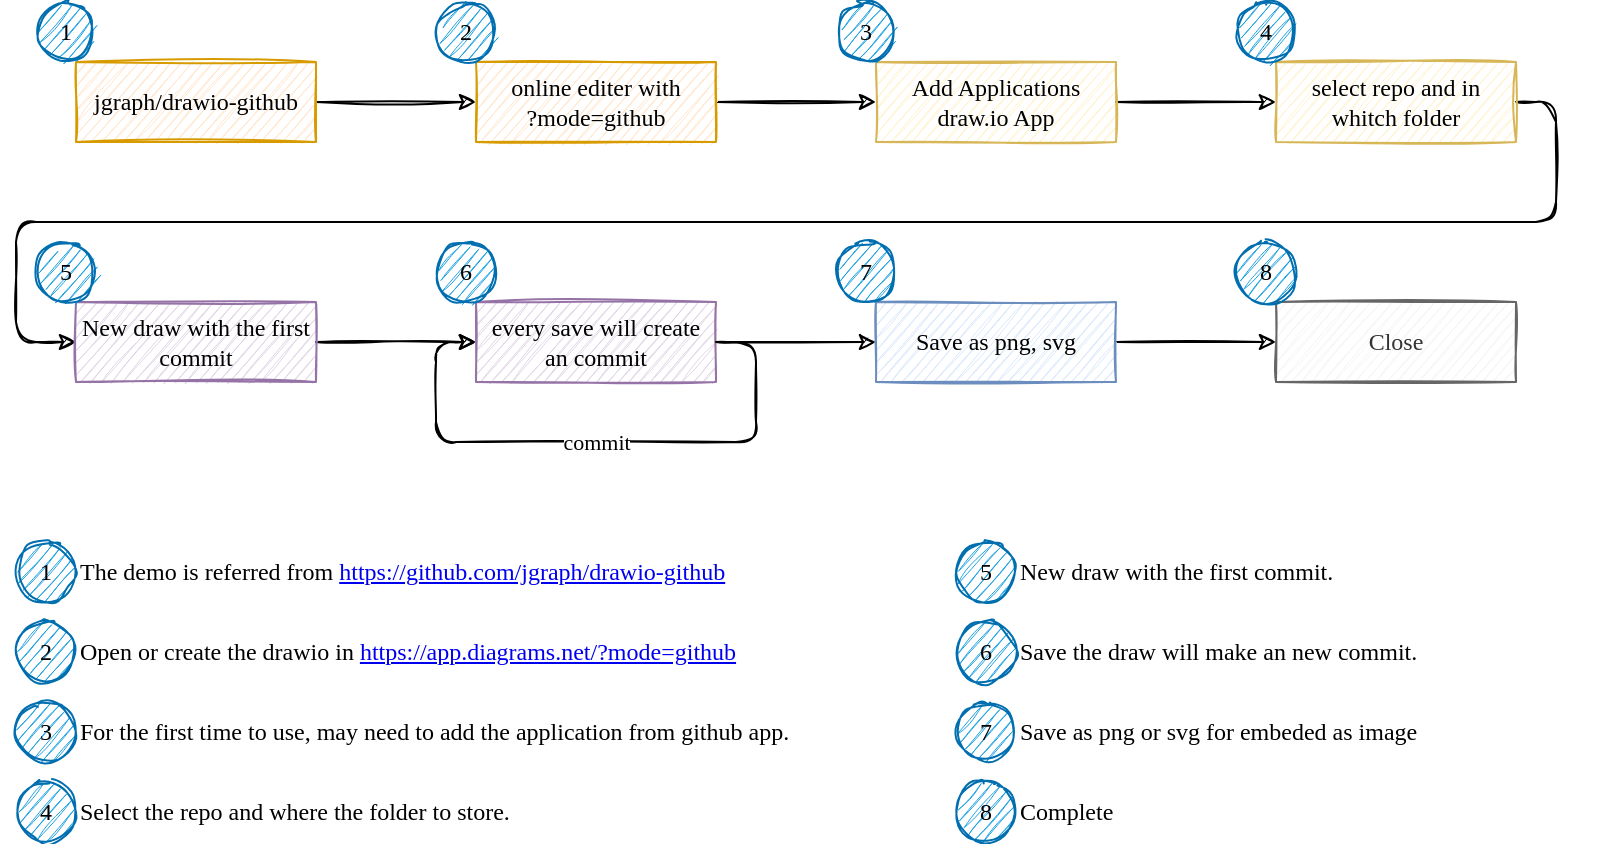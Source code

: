 <mxfile version="17.4.4" type="github">
  <diagram id="R-IjnhNuVru9fgC9JOxa" name="Page-1">
    <mxGraphModel dx="1061" dy="728" grid="1" gridSize="10" guides="1" tooltips="1" connect="1" arrows="1" fold="1" page="1" pageScale="1" pageWidth="827" pageHeight="1169" math="0" shadow="0">
      <root>
        <mxCell id="0" />
        <mxCell id="1" parent="0" />
        <mxCell id="BeBIerChKtcQzGGhishX-3" value="" style="edgeStyle=orthogonalEdgeStyle;orthogonalLoop=1;jettySize=auto;html=1;fontFamily=粉圓體;fontSource=https%3A%2F%2Fgithub.com%2Fjustfont%2Fopen-huninn-font%2Fraw%2Fmaster%2Ffont%2Fjf-openhuninn-1.1.ttf;rounded=1;sketch=1;" parent="1" source="BeBIerChKtcQzGGhishX-1" target="BeBIerChKtcQzGGhishX-2" edge="1">
          <mxGeometry relative="1" as="geometry" />
        </mxCell>
        <UserObject label="jgraph/drawio-github" link="https://github.com/jgraph/drawio-github" id="BeBIerChKtcQzGGhishX-1">
          <mxCell style="rounded=0;whiteSpace=wrap;html=1;fontFamily=粉圓體;fontSource=https%3A%2F%2Fgithub.com%2Fjustfont%2Fopen-huninn-font%2Fraw%2Fmaster%2Ffont%2Fjf-openhuninn-1.1.ttf;fillColor=#ffe6cc;strokeColor=#d79b00;sketch=1;" parent="1" vertex="1">
            <mxGeometry x="40" y="40" width="120" height="40" as="geometry" />
          </mxCell>
        </UserObject>
        <mxCell id="BeBIerChKtcQzGGhishX-5" value="" style="edgeStyle=orthogonalEdgeStyle;orthogonalLoop=1;jettySize=auto;html=1;fontFamily=粉圓體;fontSource=https%3A%2F%2Fgithub.com%2Fjustfont%2Fopen-huninn-font%2Fraw%2Fmaster%2Ffont%2Fjf-openhuninn-1.1.ttf;rounded=1;sketch=1;" parent="1" source="BeBIerChKtcQzGGhishX-2" target="BeBIerChKtcQzGGhishX-4" edge="1">
          <mxGeometry relative="1" as="geometry" />
        </mxCell>
        <UserObject label="online editer with&lt;br&gt;?mode=github" link="https://app.diagrams.net/?mode=github" id="BeBIerChKtcQzGGhishX-2">
          <mxCell style="rounded=0;whiteSpace=wrap;html=1;fontFamily=粉圓體;fontSource=https%3A%2F%2Fgithub.com%2Fjustfont%2Fopen-huninn-font%2Fraw%2Fmaster%2Ffont%2Fjf-openhuninn-1.1.ttf;fillColor=#ffe6cc;strokeColor=#d79b00;sketch=1;" parent="1" vertex="1">
            <mxGeometry x="240" y="40" width="120" height="40" as="geometry" />
          </mxCell>
        </UserObject>
        <mxCell id="1pa4mlFPbAqnV3mgH6T4-25" style="edgeStyle=orthogonalEdgeStyle;rounded=0;sketch=1;orthogonalLoop=1;jettySize=auto;html=1;exitX=1;exitY=0.5;exitDx=0;exitDy=0;entryX=0;entryY=0.5;entryDx=0;entryDy=0;fontFamily=粉圓體;fontSource=https%3A%2F%2Fgithub.com%2Fjustfont%2Fopen-huninn-font%2Fraw%2Fmaster%2Ffont%2Fjf-openhuninn-1.1.ttf;fontColor=#000000;" edge="1" parent="1" source="BeBIerChKtcQzGGhishX-4" target="BeBIerChKtcQzGGhishX-6">
          <mxGeometry relative="1" as="geometry" />
        </mxCell>
        <UserObject label="Add Applications&lt;br&gt;draw.io App" link="https://github.com/settings/installations" id="BeBIerChKtcQzGGhishX-4">
          <mxCell style="rounded=0;whiteSpace=wrap;html=1;fontFamily=粉圓體;fontSource=https%3A%2F%2Fgithub.com%2Fjustfont%2Fopen-huninn-font%2Fraw%2Fmaster%2Ffont%2Fjf-openhuninn-1.1.ttf;fillColor=#fff2cc;strokeColor=#d6b656;sketch=1;" parent="1" vertex="1">
            <mxGeometry x="440" y="40" width="120" height="40" as="geometry" />
          </mxCell>
        </UserObject>
        <mxCell id="1pa4mlFPbAqnV3mgH6T4-30" style="edgeStyle=orthogonalEdgeStyle;rounded=1;sketch=1;orthogonalLoop=1;jettySize=auto;html=1;exitX=1;exitY=0.5;exitDx=0;exitDy=0;entryX=0;entryY=0.5;entryDx=0;entryDy=0;fontFamily=粉圓體;fontSource=https%3A%2F%2Fgithub.com%2Fjustfont%2Fopen-huninn-font%2Fraw%2Fmaster%2Ffont%2Fjf-openhuninn-1.1.ttf;fontColor=#000000;" edge="1" parent="1" source="BeBIerChKtcQzGGhishX-6" target="BeBIerChKtcQzGGhishX-8">
          <mxGeometry relative="1" as="geometry">
            <Array as="points">
              <mxPoint x="780" y="60" />
              <mxPoint x="780" y="120" />
              <mxPoint x="10" y="120" />
              <mxPoint x="10" y="180" />
            </Array>
          </mxGeometry>
        </mxCell>
        <UserObject label="select repo and in whitch folder" id="BeBIerChKtcQzGGhishX-6">
          <mxCell style="rounded=0;whiteSpace=wrap;html=1;fontFamily=粉圓體;fontSource=https%3A%2F%2Fgithub.com%2Fjustfont%2Fopen-huninn-font%2Fraw%2Fmaster%2Ffont%2Fjf-openhuninn-1.1.ttf;fillColor=#fff2cc;strokeColor=#d6b656;sketch=1;" parent="1" vertex="1">
            <mxGeometry x="640" y="40" width="120" height="40" as="geometry" />
          </mxCell>
        </UserObject>
        <mxCell id="BeBIerChKtcQzGGhishX-11" value="" style="edgeStyle=orthogonalEdgeStyle;rounded=1;orthogonalLoop=1;jettySize=auto;html=1;fontFamily=粉圓體;fontSource=https%3A%2F%2Fgithub.com%2Fjustfont%2Fopen-huninn-font%2Fraw%2Fmaster%2Ffont%2Fjf-openhuninn-1.1.ttf;sketch=1;" parent="1" source="BeBIerChKtcQzGGhishX-8" target="BeBIerChKtcQzGGhishX-10" edge="1">
          <mxGeometry relative="1" as="geometry" />
        </mxCell>
        <UserObject label="New draw with the first commit" id="BeBIerChKtcQzGGhishX-8">
          <mxCell style="rounded=0;whiteSpace=wrap;html=1;fontFamily=粉圓體;fontSource=https%3A%2F%2Fgithub.com%2Fjustfont%2Fopen-huninn-font%2Fraw%2Fmaster%2Ffont%2Fjf-openhuninn-1.1.ttf;fillColor=#e1d5e7;strokeColor=#9673a6;sketch=1;" parent="1" vertex="1">
            <mxGeometry x="40" y="160" width="120" height="40" as="geometry" />
          </mxCell>
        </UserObject>
        <mxCell id="1pa4mlFPbAqnV3mgH6T4-28" style="edgeStyle=orthogonalEdgeStyle;rounded=1;sketch=1;orthogonalLoop=1;jettySize=auto;html=1;exitX=1;exitY=0.5;exitDx=0;exitDy=0;entryX=0;entryY=0.5;entryDx=0;entryDy=0;fontFamily=粉圓體;fontSource=https%3A%2F%2Fgithub.com%2Fjustfont%2Fopen-huninn-font%2Fraw%2Fmaster%2Ffont%2Fjf-openhuninn-1.1.ttf;fontColor=#000000;" edge="1" parent="1" source="BeBIerChKtcQzGGhishX-10" target="1pa4mlFPbAqnV3mgH6T4-27">
          <mxGeometry relative="1" as="geometry" />
        </mxCell>
        <UserObject label="every save will create an commit" id="BeBIerChKtcQzGGhishX-10">
          <mxCell style="rounded=0;whiteSpace=wrap;html=1;fontFamily=粉圓體;fontSource=https%3A%2F%2Fgithub.com%2Fjustfont%2Fopen-huninn-font%2Fraw%2Fmaster%2Ffont%2Fjf-openhuninn-1.1.ttf;fillColor=#e1d5e7;strokeColor=#9673a6;sketch=1;" parent="1" vertex="1">
            <mxGeometry x="240" y="160" width="120" height="40" as="geometry" />
          </mxCell>
        </UserObject>
        <mxCell id="BeBIerChKtcQzGGhishX-12" style="edgeStyle=orthogonalEdgeStyle;rounded=1;orthogonalLoop=1;jettySize=auto;html=1;exitX=1;exitY=0.5;exitDx=0;exitDy=0;entryX=0;entryY=0.5;entryDx=0;entryDy=0;fontFamily=粉圓體;fontSource=https%3A%2F%2Fgithub.com%2Fjustfont%2Fopen-huninn-font%2Fraw%2Fmaster%2Ffont%2Fjf-openhuninn-1.1.ttf;sketch=1;" parent="1" source="BeBIerChKtcQzGGhishX-10" target="BeBIerChKtcQzGGhishX-10" edge="1">
          <mxGeometry relative="1" as="geometry">
            <Array as="points">
              <mxPoint x="380" y="180" />
              <mxPoint x="380" y="230" />
              <mxPoint x="220" y="230" />
              <mxPoint x="220" y="180" />
            </Array>
          </mxGeometry>
        </mxCell>
        <mxCell id="BeBIerChKtcQzGGhishX-13" value="commit" style="edgeLabel;html=1;align=center;verticalAlign=middle;resizable=0;points=[];fontFamily=粉圓體;sketch=1;fontSource=https%3A%2F%2Fgithub.com%2Fjustfont%2Fopen-huninn-font%2Fraw%2Fmaster%2Ffont%2Fjf-openhuninn-1.1.ttf;" parent="BeBIerChKtcQzGGhishX-12" vertex="1" connectable="0">
          <mxGeometry relative="1" as="geometry">
            <mxPoint as="offset" />
          </mxGeometry>
        </mxCell>
        <UserObject label="Close" id="BeBIerChKtcQzGGhishX-14">
          <mxCell style="rounded=0;whiteSpace=wrap;html=1;fontFamily=粉圓體;fontSource=https%3A%2F%2Fgithub.com%2Fjustfont%2Fopen-huninn-font%2Fraw%2Fmaster%2Ffont%2Fjf-openhuninn-1.1.ttf;fillColor=#f5f5f5;fontColor=#333333;strokeColor=#666666;sketch=1;" parent="1" vertex="1">
            <mxGeometry x="640" y="160" width="120" height="40" as="geometry" />
          </mxCell>
        </UserObject>
        <mxCell id="1pa4mlFPbAqnV3mgH6T4-1" value="&lt;font color=&quot;#000000&quot;&gt;1&lt;/font&gt;" style="ellipse;whiteSpace=wrap;html=1;aspect=fixed;sketch=1;fontFamily=粉圓體;fontSource=https%3A%2F%2Fgithub.com%2Fjustfont%2Fopen-huninn-font%2Fraw%2Fmaster%2Ffont%2Fjf-openhuninn-1.1.ttf;fillColor=#1ba1e2;strokeColor=#006EAF;fontColor=#ffffff;" vertex="1" parent="1">
          <mxGeometry x="20" y="10" width="30" height="30" as="geometry" />
        </mxCell>
        <mxCell id="1pa4mlFPbAqnV3mgH6T4-2" value="&lt;font color=&quot;#000000&quot;&gt;2&lt;/font&gt;" style="ellipse;whiteSpace=wrap;html=1;aspect=fixed;sketch=1;fontFamily=粉圓體;fontSource=https%3A%2F%2Fgithub.com%2Fjustfont%2Fopen-huninn-font%2Fraw%2Fmaster%2Ffont%2Fjf-openhuninn-1.1.ttf;fillColor=#1ba1e2;strokeColor=#006EAF;fontColor=#ffffff;" vertex="1" parent="1">
          <mxGeometry x="220" y="10" width="30" height="30" as="geometry" />
        </mxCell>
        <mxCell id="1pa4mlFPbAqnV3mgH6T4-3" value="&lt;font color=&quot;#000000&quot;&gt;3&lt;/font&gt;" style="ellipse;whiteSpace=wrap;html=1;aspect=fixed;sketch=1;fontFamily=粉圓體;fontSource=https%3A%2F%2Fgithub.com%2Fjustfont%2Fopen-huninn-font%2Fraw%2Fmaster%2Ffont%2Fjf-openhuninn-1.1.ttf;fillColor=#1ba1e2;strokeColor=#006EAF;fontColor=#ffffff;" vertex="1" parent="1">
          <mxGeometry x="420" y="10" width="30" height="30" as="geometry" />
        </mxCell>
        <mxCell id="1pa4mlFPbAqnV3mgH6T4-4" value="&lt;font color=&quot;#000000&quot;&gt;4&lt;/font&gt;" style="ellipse;whiteSpace=wrap;html=1;aspect=fixed;sketch=1;fontFamily=粉圓體;fontSource=https%3A%2F%2Fgithub.com%2Fjustfont%2Fopen-huninn-font%2Fraw%2Fmaster%2Ffont%2Fjf-openhuninn-1.1.ttf;fillColor=#1ba1e2;strokeColor=#006EAF;fontColor=#ffffff;" vertex="1" parent="1">
          <mxGeometry x="620" y="10" width="30" height="30" as="geometry" />
        </mxCell>
        <mxCell id="1pa4mlFPbAqnV3mgH6T4-6" value="&lt;font color=&quot;#000000&quot;&gt;5&lt;/font&gt;" style="ellipse;whiteSpace=wrap;html=1;aspect=fixed;sketch=1;fontFamily=粉圓體;fontSource=https%3A%2F%2Fgithub.com%2Fjustfont%2Fopen-huninn-font%2Fraw%2Fmaster%2Ffont%2Fjf-openhuninn-1.1.ttf;fillColor=#1ba1e2;strokeColor=#006EAF;fontColor=#ffffff;" vertex="1" parent="1">
          <mxGeometry x="20" y="130" width="30" height="30" as="geometry" />
        </mxCell>
        <mxCell id="1pa4mlFPbAqnV3mgH6T4-7" value="&lt;font color=&quot;#000000&quot;&gt;6&lt;/font&gt;" style="ellipse;whiteSpace=wrap;html=1;aspect=fixed;sketch=1;fontFamily=粉圓體;fontSource=https%3A%2F%2Fgithub.com%2Fjustfont%2Fopen-huninn-font%2Fraw%2Fmaster%2Ffont%2Fjf-openhuninn-1.1.ttf;fillColor=#1ba1e2;strokeColor=#006EAF;fontColor=#ffffff;" vertex="1" parent="1">
          <mxGeometry x="220" y="130" width="30" height="30" as="geometry" />
        </mxCell>
        <mxCell id="1pa4mlFPbAqnV3mgH6T4-8" value="&lt;font color=&quot;#000000&quot;&gt;8&lt;/font&gt;" style="ellipse;whiteSpace=wrap;html=1;aspect=fixed;sketch=1;fontFamily=粉圓體;fontSource=https%3A%2F%2Fgithub.com%2Fjustfont%2Fopen-huninn-font%2Fraw%2Fmaster%2Ffont%2Fjf-openhuninn-1.1.ttf;fillColor=#1ba1e2;strokeColor=#006EAF;fontColor=#ffffff;" vertex="1" parent="1">
          <mxGeometry x="620" y="130" width="30" height="30" as="geometry" />
        </mxCell>
        <mxCell id="1pa4mlFPbAqnV3mgH6T4-9" value="The demo is referred from &lt;a href=&quot;https://github.com/jgraph/drawio-github&quot;&gt;https://github.com/jgraph/drawio-github&lt;/a&gt;" style="text;html=1;strokeColor=none;fillColor=none;align=left;verticalAlign=middle;whiteSpace=wrap;rounded=0;sketch=1;fontFamily=粉圓體;fontSource=https%3A%2F%2Fgithub.com%2Fjustfont%2Fopen-huninn-font%2Fraw%2Fmaster%2Ffont%2Fjf-openhuninn-1.1.ttf;fontColor=#000000;" vertex="1" parent="1">
          <mxGeometry x="40" y="280" width="400" height="30" as="geometry" />
        </mxCell>
        <mxCell id="1pa4mlFPbAqnV3mgH6T4-10" value="Open or create the drawio in&amp;nbsp;&lt;a href=&quot;https://app.diagrams.net/?mode=github&quot;&gt;https://app.diagrams.net/?mode=github&lt;/a&gt;" style="text;html=1;strokeColor=none;fillColor=none;align=left;verticalAlign=middle;whiteSpace=wrap;rounded=0;sketch=1;fontFamily=粉圓體;fontSource=https%3A%2F%2Fgithub.com%2Fjustfont%2Fopen-huninn-font%2Fraw%2Fmaster%2Ffont%2Fjf-openhuninn-1.1.ttf;fontColor=#000000;" vertex="1" parent="1">
          <mxGeometry x="40" y="320" width="400" height="30" as="geometry" />
        </mxCell>
        <mxCell id="1pa4mlFPbAqnV3mgH6T4-11" value="&lt;font color=&quot;#000000&quot;&gt;1&lt;/font&gt;" style="ellipse;whiteSpace=wrap;html=1;aspect=fixed;sketch=1;fontFamily=粉圓體;fontSource=https%3A%2F%2Fgithub.com%2Fjustfont%2Fopen-huninn-font%2Fraw%2Fmaster%2Ffont%2Fjf-openhuninn-1.1.ttf;fillColor=#1ba1e2;strokeColor=#006EAF;fontColor=#ffffff;" vertex="1" parent="1">
          <mxGeometry x="10" y="280" width="30" height="30" as="geometry" />
        </mxCell>
        <mxCell id="1pa4mlFPbAqnV3mgH6T4-12" value="&lt;font color=&quot;#000000&quot;&gt;2&lt;/font&gt;" style="ellipse;whiteSpace=wrap;html=1;aspect=fixed;sketch=1;fontFamily=粉圓體;fontSource=https%3A%2F%2Fgithub.com%2Fjustfont%2Fopen-huninn-font%2Fraw%2Fmaster%2Ffont%2Fjf-openhuninn-1.1.ttf;fillColor=#1ba1e2;strokeColor=#006EAF;fontColor=#ffffff;" vertex="1" parent="1">
          <mxGeometry x="10" y="320" width="30" height="30" as="geometry" />
        </mxCell>
        <mxCell id="1pa4mlFPbAqnV3mgH6T4-13" value="For the first time to use, may need to add the application from github app." style="text;html=1;strokeColor=none;fillColor=none;align=left;verticalAlign=middle;whiteSpace=wrap;rounded=0;sketch=1;fontFamily=粉圓體;fontSource=https%3A%2F%2Fgithub.com%2Fjustfont%2Fopen-huninn-font%2Fraw%2Fmaster%2Ffont%2Fjf-openhuninn-1.1.ttf;fontColor=#000000;" vertex="1" parent="1">
          <mxGeometry x="40" y="360" width="400" height="30" as="geometry" />
        </mxCell>
        <mxCell id="1pa4mlFPbAqnV3mgH6T4-14" value="&lt;font color=&quot;#000000&quot;&gt;3&lt;/font&gt;" style="ellipse;whiteSpace=wrap;html=1;aspect=fixed;sketch=1;fontFamily=粉圓體;fontSource=https%3A%2F%2Fgithub.com%2Fjustfont%2Fopen-huninn-font%2Fraw%2Fmaster%2Ffont%2Fjf-openhuninn-1.1.ttf;fillColor=#1ba1e2;strokeColor=#006EAF;fontColor=#ffffff;" vertex="1" parent="1">
          <mxGeometry x="10" y="360" width="30" height="30" as="geometry" />
        </mxCell>
        <mxCell id="1pa4mlFPbAqnV3mgH6T4-15" value="Select the repo and where the folder to store." style="text;html=1;strokeColor=none;fillColor=none;align=left;verticalAlign=middle;whiteSpace=wrap;rounded=0;sketch=1;fontFamily=粉圓體;fontSource=https%3A%2F%2Fgithub.com%2Fjustfont%2Fopen-huninn-font%2Fraw%2Fmaster%2Ffont%2Fjf-openhuninn-1.1.ttf;fontColor=#000000;" vertex="1" parent="1">
          <mxGeometry x="40" y="400" width="400" height="30" as="geometry" />
        </mxCell>
        <mxCell id="1pa4mlFPbAqnV3mgH6T4-17" value="&lt;font color=&quot;#000000&quot;&gt;4&lt;/font&gt;" style="ellipse;whiteSpace=wrap;html=1;aspect=fixed;sketch=1;fontFamily=粉圓體;fontSource=https%3A%2F%2Fgithub.com%2Fjustfont%2Fopen-huninn-font%2Fraw%2Fmaster%2Ffont%2Fjf-openhuninn-1.1.ttf;fillColor=#1ba1e2;strokeColor=#006EAF;fontColor=#ffffff;" vertex="1" parent="1">
          <mxGeometry x="10" y="400" width="30" height="30" as="geometry" />
        </mxCell>
        <mxCell id="1pa4mlFPbAqnV3mgH6T4-18" value="New draw with the first commit." style="text;html=1;strokeColor=none;fillColor=none;align=left;verticalAlign=middle;whiteSpace=wrap;rounded=0;sketch=1;fontFamily=粉圓體;fontSource=https%3A%2F%2Fgithub.com%2Fjustfont%2Fopen-huninn-font%2Fraw%2Fmaster%2Ffont%2Fjf-openhuninn-1.1.ttf;fontColor=#000000;" vertex="1" parent="1">
          <mxGeometry x="510" y="280" width="290" height="30" as="geometry" />
        </mxCell>
        <mxCell id="1pa4mlFPbAqnV3mgH6T4-19" value="&lt;font color=&quot;#000000&quot;&gt;5&lt;/font&gt;" style="ellipse;whiteSpace=wrap;html=1;aspect=fixed;sketch=1;fontFamily=粉圓體;fontSource=https%3A%2F%2Fgithub.com%2Fjustfont%2Fopen-huninn-font%2Fraw%2Fmaster%2Ffont%2Fjf-openhuninn-1.1.ttf;fillColor=#1ba1e2;strokeColor=#006EAF;fontColor=#ffffff;" vertex="1" parent="1">
          <mxGeometry x="480" y="280" width="30" height="30" as="geometry" />
        </mxCell>
        <mxCell id="1pa4mlFPbAqnV3mgH6T4-20" value="Save the draw will make an new commit." style="text;html=1;strokeColor=none;fillColor=none;align=left;verticalAlign=middle;whiteSpace=wrap;rounded=0;sketch=1;fontFamily=粉圓體;fontSource=https%3A%2F%2Fgithub.com%2Fjustfont%2Fopen-huninn-font%2Fraw%2Fmaster%2Ffont%2Fjf-openhuninn-1.1.ttf;fontColor=#000000;" vertex="1" parent="1">
          <mxGeometry x="510" y="320" width="290" height="30" as="geometry" />
        </mxCell>
        <mxCell id="1pa4mlFPbAqnV3mgH6T4-21" value="&lt;font color=&quot;#000000&quot;&gt;6&lt;/font&gt;" style="ellipse;whiteSpace=wrap;html=1;aspect=fixed;sketch=1;fontFamily=粉圓體;fontSource=https%3A%2F%2Fgithub.com%2Fjustfont%2Fopen-huninn-font%2Fraw%2Fmaster%2Ffont%2Fjf-openhuninn-1.1.ttf;fillColor=#1ba1e2;strokeColor=#006EAF;fontColor=#ffffff;" vertex="1" parent="1">
          <mxGeometry x="480" y="320" width="30" height="30" as="geometry" />
        </mxCell>
        <mxCell id="1pa4mlFPbAqnV3mgH6T4-22" value="Save as png or svg for embeded as image" style="text;html=1;strokeColor=none;fillColor=none;align=left;verticalAlign=middle;whiteSpace=wrap;rounded=0;sketch=1;fontFamily=粉圓體;fontSource=https%3A%2F%2Fgithub.com%2Fjustfont%2Fopen-huninn-font%2Fraw%2Fmaster%2Ffont%2Fjf-openhuninn-1.1.ttf;fontColor=#000000;" vertex="1" parent="1">
          <mxGeometry x="510" y="360" width="290" height="30" as="geometry" />
        </mxCell>
        <mxCell id="1pa4mlFPbAqnV3mgH6T4-23" value="&lt;font color=&quot;#000000&quot;&gt;7&lt;/font&gt;" style="ellipse;whiteSpace=wrap;html=1;aspect=fixed;sketch=1;fontFamily=粉圓體;fontSource=https%3A%2F%2Fgithub.com%2Fjustfont%2Fopen-huninn-font%2Fraw%2Fmaster%2Ffont%2Fjf-openhuninn-1.1.ttf;fillColor=#1ba1e2;strokeColor=#006EAF;fontColor=#ffffff;" vertex="1" parent="1">
          <mxGeometry x="480" y="360" width="30" height="30" as="geometry" />
        </mxCell>
        <mxCell id="1pa4mlFPbAqnV3mgH6T4-29" style="edgeStyle=orthogonalEdgeStyle;rounded=1;sketch=1;orthogonalLoop=1;jettySize=auto;html=1;exitX=1;exitY=0.5;exitDx=0;exitDy=0;entryX=0;entryY=0.5;entryDx=0;entryDy=0;fontFamily=粉圓體;fontSource=https%3A%2F%2Fgithub.com%2Fjustfont%2Fopen-huninn-font%2Fraw%2Fmaster%2Ffont%2Fjf-openhuninn-1.1.ttf;fontColor=#000000;" edge="1" parent="1" source="1pa4mlFPbAqnV3mgH6T4-27" target="BeBIerChKtcQzGGhishX-14">
          <mxGeometry relative="1" as="geometry" />
        </mxCell>
        <UserObject label="Save as png, svg" link="https://github.com/settings/installations" id="1pa4mlFPbAqnV3mgH6T4-27">
          <mxCell style="rounded=0;whiteSpace=wrap;html=1;fontFamily=粉圓體;fontSource=https%3A%2F%2Fgithub.com%2Fjustfont%2Fopen-huninn-font%2Fraw%2Fmaster%2Ffont%2Fjf-openhuninn-1.1.ttf;fillColor=#dae8fc;strokeColor=#6c8ebf;sketch=1;" vertex="1" parent="1">
            <mxGeometry x="440" y="160" width="120" height="40" as="geometry" />
          </mxCell>
        </UserObject>
        <mxCell id="1pa4mlFPbAqnV3mgH6T4-31" value="&lt;font color=&quot;#000000&quot;&gt;7&lt;/font&gt;" style="ellipse;whiteSpace=wrap;html=1;aspect=fixed;sketch=1;fontFamily=粉圓體;fontSource=https%3A%2F%2Fgithub.com%2Fjustfont%2Fopen-huninn-font%2Fraw%2Fmaster%2Ffont%2Fjf-openhuninn-1.1.ttf;fillColor=#1ba1e2;strokeColor=#006EAF;fontColor=#ffffff;" vertex="1" parent="1">
          <mxGeometry x="420" y="130" width="30" height="30" as="geometry" />
        </mxCell>
        <mxCell id="1pa4mlFPbAqnV3mgH6T4-32" value="Complete" style="text;html=1;strokeColor=none;fillColor=none;align=left;verticalAlign=middle;whiteSpace=wrap;rounded=0;sketch=1;fontFamily=粉圓體;fontSource=https%3A%2F%2Fgithub.com%2Fjustfont%2Fopen-huninn-font%2Fraw%2Fmaster%2Ffont%2Fjf-openhuninn-1.1.ttf;fontColor=#000000;" vertex="1" parent="1">
          <mxGeometry x="510" y="400" width="290" height="30" as="geometry" />
        </mxCell>
        <mxCell id="1pa4mlFPbAqnV3mgH6T4-33" value="&lt;font color=&quot;#000000&quot;&gt;8&lt;/font&gt;" style="ellipse;whiteSpace=wrap;html=1;aspect=fixed;sketch=1;fontFamily=粉圓體;fontSource=https%3A%2F%2Fgithub.com%2Fjustfont%2Fopen-huninn-font%2Fraw%2Fmaster%2Ffont%2Fjf-openhuninn-1.1.ttf;fillColor=#1ba1e2;strokeColor=#006EAF;fontColor=#ffffff;" vertex="1" parent="1">
          <mxGeometry x="480" y="400" width="30" height="30" as="geometry" />
        </mxCell>
      </root>
    </mxGraphModel>
  </diagram>
</mxfile>
